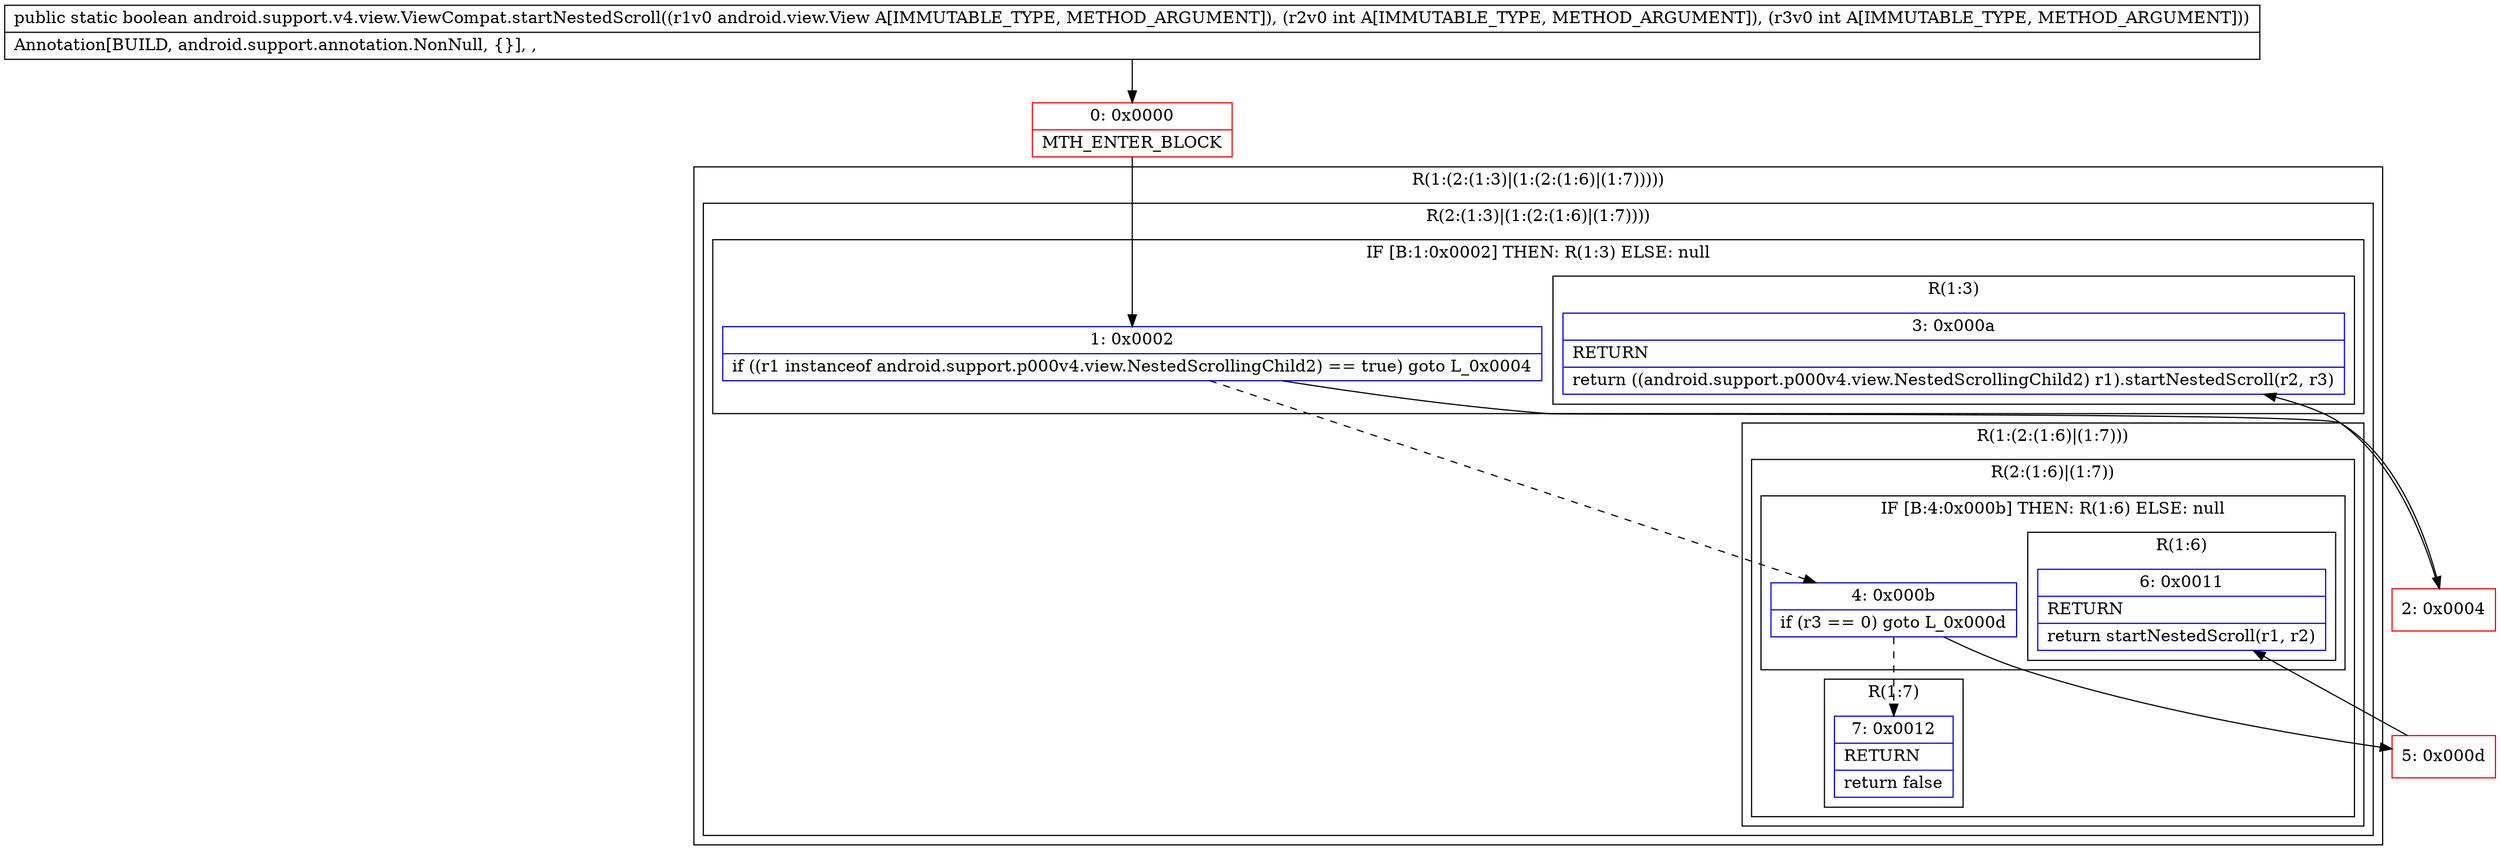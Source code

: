 digraph "CFG forandroid.support.v4.view.ViewCompat.startNestedScroll(Landroid\/view\/View;II)Z" {
subgraph cluster_Region_2040968423 {
label = "R(1:(2:(1:3)|(1:(2:(1:6)|(1:7)))))";
node [shape=record,color=blue];
subgraph cluster_Region_382400195 {
label = "R(2:(1:3)|(1:(2:(1:6)|(1:7))))";
node [shape=record,color=blue];
subgraph cluster_IfRegion_1784691962 {
label = "IF [B:1:0x0002] THEN: R(1:3) ELSE: null";
node [shape=record,color=blue];
Node_1 [shape=record,label="{1\:\ 0x0002|if ((r1 instanceof android.support.p000v4.view.NestedScrollingChild2) == true) goto L_0x0004\l}"];
subgraph cluster_Region_151798027 {
label = "R(1:3)";
node [shape=record,color=blue];
Node_3 [shape=record,label="{3\:\ 0x000a|RETURN\l|return ((android.support.p000v4.view.NestedScrollingChild2) r1).startNestedScroll(r2, r3)\l}"];
}
}
subgraph cluster_Region_1161940289 {
label = "R(1:(2:(1:6)|(1:7)))";
node [shape=record,color=blue];
subgraph cluster_Region_83646404 {
label = "R(2:(1:6)|(1:7))";
node [shape=record,color=blue];
subgraph cluster_IfRegion_1863330893 {
label = "IF [B:4:0x000b] THEN: R(1:6) ELSE: null";
node [shape=record,color=blue];
Node_4 [shape=record,label="{4\:\ 0x000b|if (r3 == 0) goto L_0x000d\l}"];
subgraph cluster_Region_75443389 {
label = "R(1:6)";
node [shape=record,color=blue];
Node_6 [shape=record,label="{6\:\ 0x0011|RETURN\l|return startNestedScroll(r1, r2)\l}"];
}
}
subgraph cluster_Region_1327485622 {
label = "R(1:7)";
node [shape=record,color=blue];
Node_7 [shape=record,label="{7\:\ 0x0012|RETURN\l|return false\l}"];
}
}
}
}
}
Node_0 [shape=record,color=red,label="{0\:\ 0x0000|MTH_ENTER_BLOCK\l}"];
Node_2 [shape=record,color=red,label="{2\:\ 0x0004}"];
Node_5 [shape=record,color=red,label="{5\:\ 0x000d}"];
MethodNode[shape=record,label="{public static boolean android.support.v4.view.ViewCompat.startNestedScroll((r1v0 android.view.View A[IMMUTABLE_TYPE, METHOD_ARGUMENT]), (r2v0 int A[IMMUTABLE_TYPE, METHOD_ARGUMENT]), (r3v0 int A[IMMUTABLE_TYPE, METHOD_ARGUMENT]))  | Annotation[BUILD, android.support.annotation.NonNull, \{\}], , \l}"];
MethodNode -> Node_0;
Node_1 -> Node_2;
Node_1 -> Node_4[style=dashed];
Node_4 -> Node_5;
Node_4 -> Node_7[style=dashed];
Node_0 -> Node_1;
Node_2 -> Node_3;
Node_5 -> Node_6;
}

